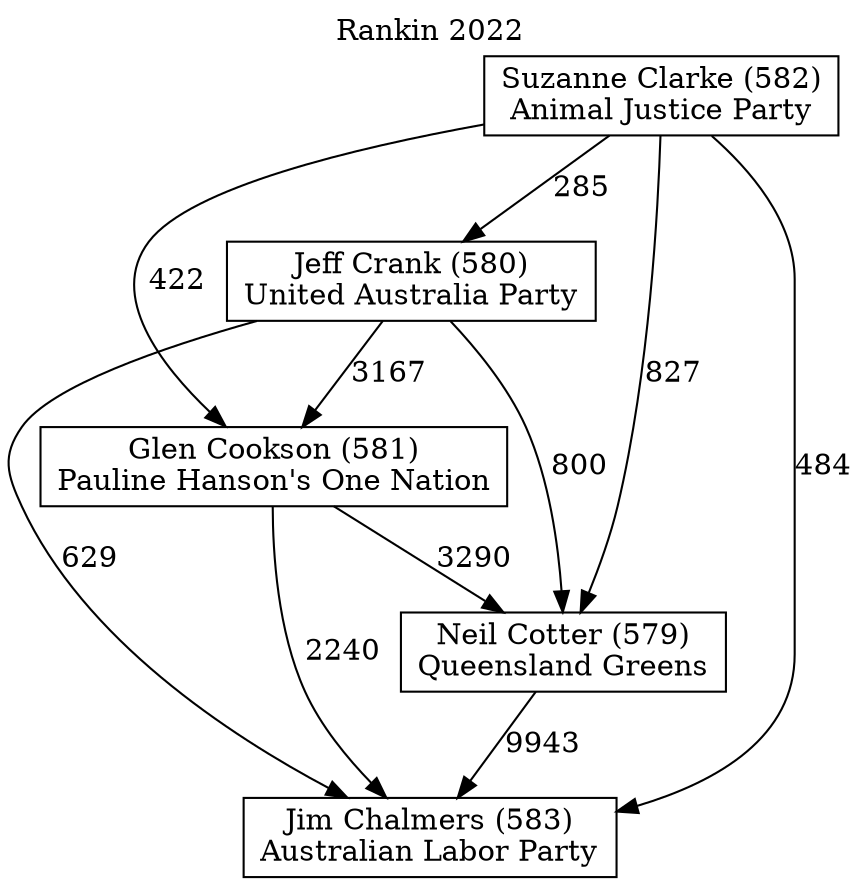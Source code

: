 // House preference flow
digraph "Jim Chalmers (583)_Rankin_2022" {
	graph [label="Rankin 2022" labelloc=t mclimit=10]
	node [shape=box]
	"Glen Cookson (581)" [label="Glen Cookson (581)
Pauline Hanson's One Nation"]
	"Jeff Crank (580)" [label="Jeff Crank (580)
United Australia Party"]
	"Jim Chalmers (583)" [label="Jim Chalmers (583)
Australian Labor Party"]
	"Neil Cotter (579)" [label="Neil Cotter (579)
Queensland Greens"]
	"Suzanne Clarke (582)" [label="Suzanne Clarke (582)
Animal Justice Party"]
	"Glen Cookson (581)" -> "Jim Chalmers (583)" [label=2240]
	"Glen Cookson (581)" -> "Neil Cotter (579)" [label=3290]
	"Jeff Crank (580)" -> "Glen Cookson (581)" [label=3167]
	"Jeff Crank (580)" -> "Jim Chalmers (583)" [label=629]
	"Jeff Crank (580)" -> "Neil Cotter (579)" [label=800]
	"Neil Cotter (579)" -> "Jim Chalmers (583)" [label=9943]
	"Suzanne Clarke (582)" -> "Glen Cookson (581)" [label=422]
	"Suzanne Clarke (582)" -> "Jeff Crank (580)" [label=285]
	"Suzanne Clarke (582)" -> "Jim Chalmers (583)" [label=484]
	"Suzanne Clarke (582)" -> "Neil Cotter (579)" [label=827]
}

